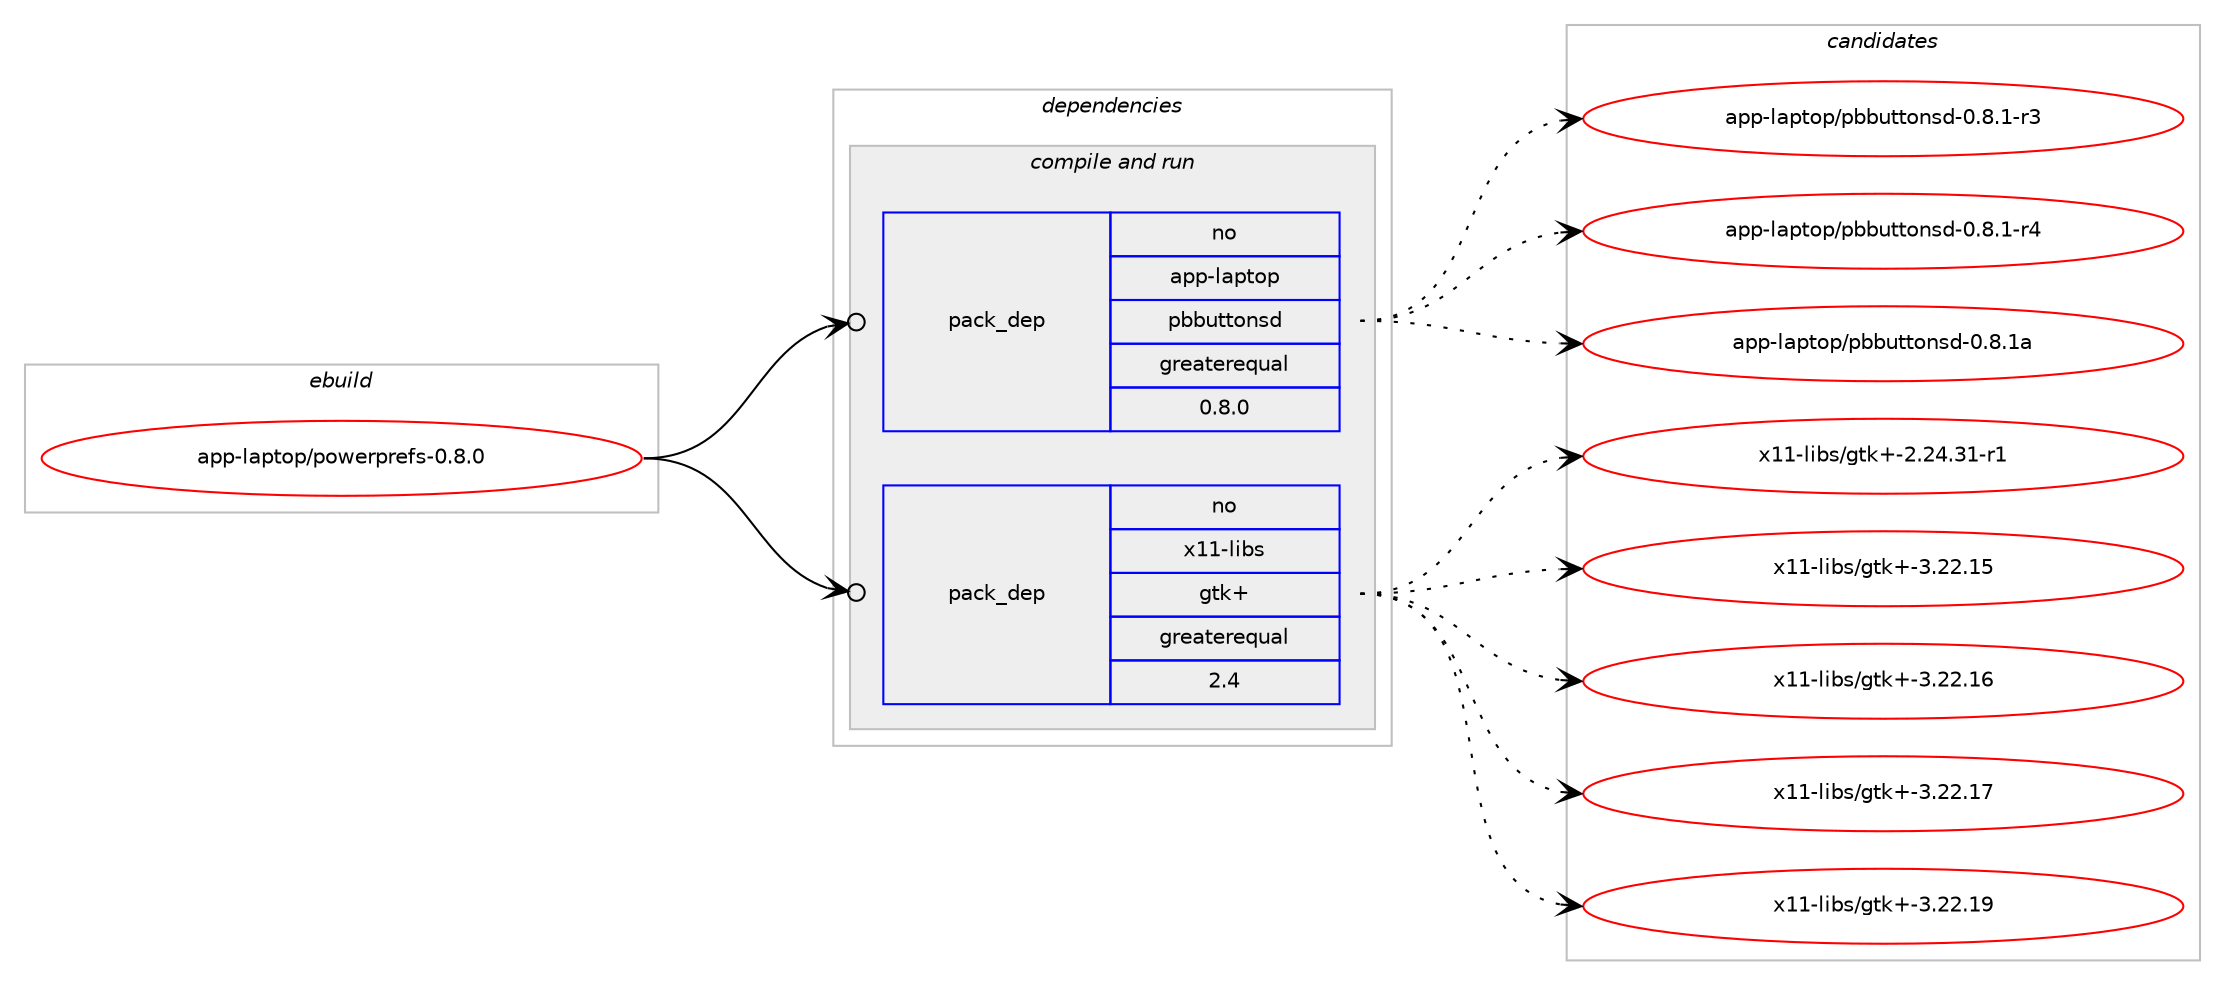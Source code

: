digraph prolog {

# *************
# Graph options
# *************

newrank=true;
concentrate=true;
compound=true;
graph [rankdir=LR,fontname=Helvetica,fontsize=10,ranksep=1.5];#, ranksep=2.5, nodesep=0.2];
edge  [arrowhead=vee];
node  [fontname=Helvetica,fontsize=10];

# **********
# The ebuild
# **********

subgraph cluster_leftcol {
color=gray;
rank=same;
label=<<i>ebuild</i>>;
id [label="app-laptop/powerprefs-0.8.0", color=red, width=4, href="../app-laptop/powerprefs-0.8.0.svg"];
}

# ****************
# The dependencies
# ****************

subgraph cluster_midcol {
color=gray;
label=<<i>dependencies</i>>;
subgraph cluster_compile {
fillcolor="#eeeeee";
style=filled;
label=<<i>compile</i>>;
}
subgraph cluster_compileandrun {
fillcolor="#eeeeee";
style=filled;
label=<<i>compile and run</i>>;
subgraph pack31482 {
dependency44308 [label=<<TABLE BORDER="0" CELLBORDER="1" CELLSPACING="0" CELLPADDING="4" WIDTH="220"><TR><TD ROWSPAN="6" CELLPADDING="30">pack_dep</TD></TR><TR><TD WIDTH="110">no</TD></TR><TR><TD>app-laptop</TD></TR><TR><TD>pbbuttonsd</TD></TR><TR><TD>greaterequal</TD></TR><TR><TD>0.8.0</TD></TR></TABLE>>, shape=none, color=blue];
}
id:e -> dependency44308:w [weight=20,style="solid",arrowhead="odotvee"];
subgraph pack31483 {
dependency44309 [label=<<TABLE BORDER="0" CELLBORDER="1" CELLSPACING="0" CELLPADDING="4" WIDTH="220"><TR><TD ROWSPAN="6" CELLPADDING="30">pack_dep</TD></TR><TR><TD WIDTH="110">no</TD></TR><TR><TD>x11-libs</TD></TR><TR><TD>gtk+</TD></TR><TR><TD>greaterequal</TD></TR><TR><TD>2.4</TD></TR></TABLE>>, shape=none, color=blue];
}
id:e -> dependency44309:w [weight=20,style="solid",arrowhead="odotvee"];
}
subgraph cluster_run {
fillcolor="#eeeeee";
style=filled;
label=<<i>run</i>>;
}
}

# **************
# The candidates
# **************

subgraph cluster_choices {
rank=same;
color=gray;
label=<<i>candidates</i>>;

subgraph choice31482 {
color=black;
nodesep=1;
choice9711211245108971121161111124711298981171161161111101151004548465646494511451 [label="app-laptop/pbbuttonsd-0.8.1-r3", color=red, width=4,href="../app-laptop/pbbuttonsd-0.8.1-r3.svg"];
choice9711211245108971121161111124711298981171161161111101151004548465646494511452 [label="app-laptop/pbbuttonsd-0.8.1-r4", color=red, width=4,href="../app-laptop/pbbuttonsd-0.8.1-r4.svg"];
choice97112112451089711211611111247112989811711611611111011510045484656464997 [label="app-laptop/pbbuttonsd-0.8.1a", color=red, width=4,href="../app-laptop/pbbuttonsd-0.8.1a.svg"];
dependency44308:e -> choice9711211245108971121161111124711298981171161161111101151004548465646494511451:w [style=dotted,weight="100"];
dependency44308:e -> choice9711211245108971121161111124711298981171161161111101151004548465646494511452:w [style=dotted,weight="100"];
dependency44308:e -> choice97112112451089711211611111247112989811711611611111011510045484656464997:w [style=dotted,weight="100"];
}
subgraph choice31483 {
color=black;
nodesep=1;
choice12049494510810598115471031161074345504650524651494511449 [label="x11-libs/gtk+-2.24.31-r1", color=red, width=4,href="../x11-libs/gtk+-2.24.31-r1.svg"];
choice1204949451081059811547103116107434551465050464953 [label="x11-libs/gtk+-3.22.15", color=red, width=4,href="../x11-libs/gtk+-3.22.15.svg"];
choice1204949451081059811547103116107434551465050464954 [label="x11-libs/gtk+-3.22.16", color=red, width=4,href="../x11-libs/gtk+-3.22.16.svg"];
choice1204949451081059811547103116107434551465050464955 [label="x11-libs/gtk+-3.22.17", color=red, width=4,href="../x11-libs/gtk+-3.22.17.svg"];
choice1204949451081059811547103116107434551465050464957 [label="x11-libs/gtk+-3.22.19", color=red, width=4,href="../x11-libs/gtk+-3.22.19.svg"];
dependency44309:e -> choice12049494510810598115471031161074345504650524651494511449:w [style=dotted,weight="100"];
dependency44309:e -> choice1204949451081059811547103116107434551465050464953:w [style=dotted,weight="100"];
dependency44309:e -> choice1204949451081059811547103116107434551465050464954:w [style=dotted,weight="100"];
dependency44309:e -> choice1204949451081059811547103116107434551465050464955:w [style=dotted,weight="100"];
dependency44309:e -> choice1204949451081059811547103116107434551465050464957:w [style=dotted,weight="100"];
}
}

}

